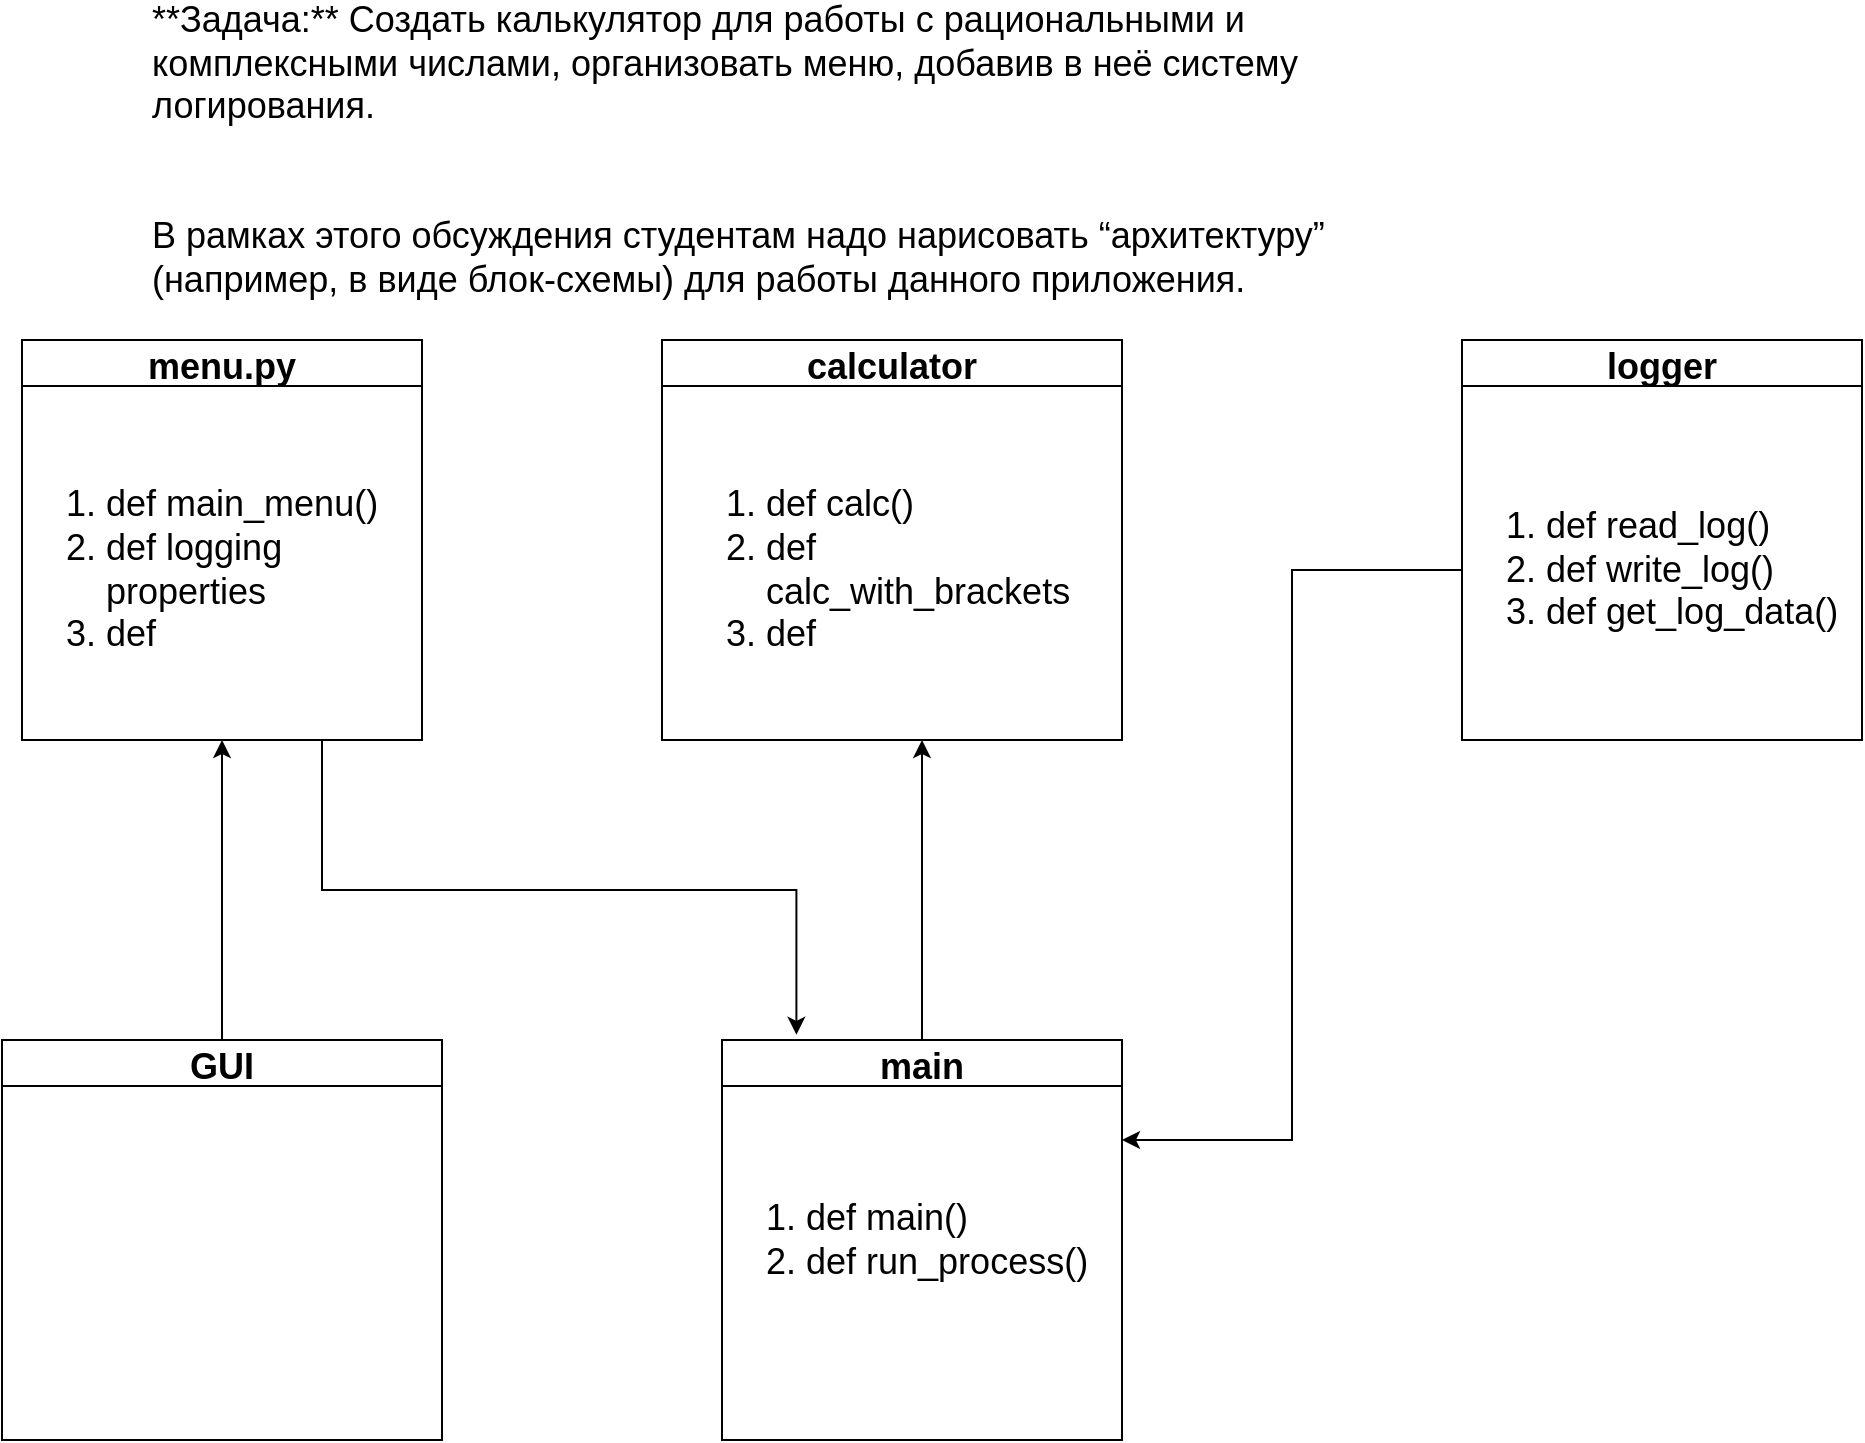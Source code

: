 <mxfile version="20.4.0" type="device"><diagram id="prtHgNgQTEPvFCAcTncT" name="Page-1"><mxGraphModel dx="2112" dy="671" grid="1" gridSize="10" guides="1" tooltips="1" connect="1" arrows="1" fold="1" page="1" pageScale="1" pageWidth="827" pageHeight="1169" math="0" shadow="0"><root><mxCell id="0"/><mxCell id="1" parent="0"/><mxCell id="XX3IF3x8LHuoi7E1CAT1-1" value="&lt;font style=&quot;font-size: 18px;&quot;&gt;**Задача:** Создать калькулятор для работы с рациональными и комплексными числами, организовать меню, добавив в неё систему логирования.&lt;br&gt;&lt;br&gt;&lt;br&gt;В рамках этого обсуждения студентам надо нарисовать “архитектуру” (например, в виде блок-схемы) для работы данного приложения.&lt;/font&gt;" style="text;html=1;strokeColor=none;fillColor=none;spacing=5;spacingTop=-20;whiteSpace=wrap;overflow=hidden;rounded=0;" vertex="1" parent="1"><mxGeometry x="60" y="40" width="600" height="140" as="geometry"/></mxCell><mxCell id="XX3IF3x8LHuoi7E1CAT1-7" value="menu.py" style="swimlane;fontSize=18;" vertex="1" parent="1"><mxGeometry y="200" width="200" height="200" as="geometry"/></mxCell><mxCell id="XX3IF3x8LHuoi7E1CAT1-13" value="calculator" style="swimlane;fontSize=18;" vertex="1" parent="1"><mxGeometry x="320" y="200" width="230" height="200" as="geometry"/></mxCell><mxCell id="XX3IF3x8LHuoi7E1CAT1-19" value="&lt;ol&gt;&lt;li&gt;def calc()&lt;/li&gt;&lt;li&gt;def calc_with_brackets&lt;/li&gt;&lt;li&gt;def&amp;nbsp;&lt;/li&gt;&lt;/ol&gt;" style="text;strokeColor=none;fillColor=none;html=1;whiteSpace=wrap;verticalAlign=middle;overflow=hidden;fontSize=18;" vertex="1" parent="XX3IF3x8LHuoi7E1CAT1-13"><mxGeometry x="10" y="30" width="220" height="170" as="geometry"/></mxCell><mxCell id="XX3IF3x8LHuoi7E1CAT1-14" value="logger" style="swimlane;fontSize=18;" vertex="1" parent="1"><mxGeometry x="720" y="200" width="200" height="200" as="geometry"/></mxCell><mxCell id="XX3IF3x8LHuoi7E1CAT1-20" value="&lt;ol&gt;&lt;li&gt;def read_log()&lt;/li&gt;&lt;li&gt;def write_log()&lt;/li&gt;&lt;li&gt;def get_log_data()&lt;/li&gt;&lt;/ol&gt;" style="text;strokeColor=none;fillColor=none;html=1;whiteSpace=wrap;verticalAlign=middle;overflow=hidden;fontSize=18;" vertex="1" parent="XX3IF3x8LHuoi7E1CAT1-14"><mxGeometry y="30" width="200" height="170" as="geometry"/></mxCell><mxCell id="XX3IF3x8LHuoi7E1CAT1-32" style="edgeStyle=orthogonalEdgeStyle;rounded=0;orthogonalLoop=1;jettySize=auto;html=1;fontSize=18;" edge="1" parent="1" source="XX3IF3x8LHuoi7E1CAT1-15" target="XX3IF3x8LHuoi7E1CAT1-19"><mxGeometry relative="1" as="geometry"><Array as="points"><mxPoint x="450" y="440"/><mxPoint x="450" y="440"/></Array></mxGeometry></mxCell><mxCell id="XX3IF3x8LHuoi7E1CAT1-15" value="main" style="swimlane;fontSize=18;" vertex="1" parent="1"><mxGeometry x="350" y="550" width="200" height="200" as="geometry"/></mxCell><mxCell id="XX3IF3x8LHuoi7E1CAT1-22" value="&lt;ol&gt;&lt;li&gt;def main()&lt;/li&gt;&lt;li&gt;def run_process()&lt;/li&gt;&lt;/ol&gt;" style="text;strokeColor=none;fillColor=none;html=1;whiteSpace=wrap;verticalAlign=middle;overflow=hidden;fontSize=18;" vertex="1" parent="XX3IF3x8LHuoi7E1CAT1-15"><mxGeometry y="20" width="190" height="160" as="geometry"/></mxCell><mxCell id="XX3IF3x8LHuoi7E1CAT1-31" style="edgeStyle=orthogonalEdgeStyle;rounded=0;orthogonalLoop=1;jettySize=auto;html=1;exitX=0.75;exitY=1;exitDx=0;exitDy=0;fontSize=18;entryX=0.186;entryY=-0.013;entryDx=0;entryDy=0;entryPerimeter=0;" edge="1" parent="1" source="XX3IF3x8LHuoi7E1CAT1-17" target="XX3IF3x8LHuoi7E1CAT1-15"><mxGeometry relative="1" as="geometry"/></mxCell><mxCell id="XX3IF3x8LHuoi7E1CAT1-17" value="&lt;ol&gt;&lt;li&gt;def main_menu()&lt;/li&gt;&lt;li&gt;def logging properties&lt;/li&gt;&lt;li&gt;def&amp;nbsp;&lt;/li&gt;&lt;/ol&gt;" style="text;strokeColor=none;fillColor=none;html=1;whiteSpace=wrap;verticalAlign=middle;overflow=hidden;fontSize=18;" vertex="1" parent="1"><mxGeometry y="230" width="200" height="170" as="geometry"/></mxCell><mxCell id="XX3IF3x8LHuoi7E1CAT1-28" style="edgeStyle=orthogonalEdgeStyle;rounded=0;orthogonalLoop=1;jettySize=auto;html=1;fontSize=18;" edge="1" parent="1" source="XX3IF3x8LHuoi7E1CAT1-21" target="XX3IF3x8LHuoi7E1CAT1-17"><mxGeometry relative="1" as="geometry"><Array as="points"><mxPoint x="100" y="530"/><mxPoint x="100" y="530"/></Array></mxGeometry></mxCell><mxCell id="XX3IF3x8LHuoi7E1CAT1-21" value="GUI" style="swimlane;fontSize=18;" vertex="1" parent="1"><mxGeometry x="-10" y="550" width="220" height="200" as="geometry"/></mxCell><mxCell id="XX3IF3x8LHuoi7E1CAT1-33" style="edgeStyle=orthogonalEdgeStyle;rounded=0;orthogonalLoop=1;jettySize=auto;html=1;entryX=1;entryY=0.25;entryDx=0;entryDy=0;fontSize=18;" edge="1" parent="1" source="XX3IF3x8LHuoi7E1CAT1-20" target="XX3IF3x8LHuoi7E1CAT1-15"><mxGeometry relative="1" as="geometry"/></mxCell></root></mxGraphModel></diagram></mxfile>